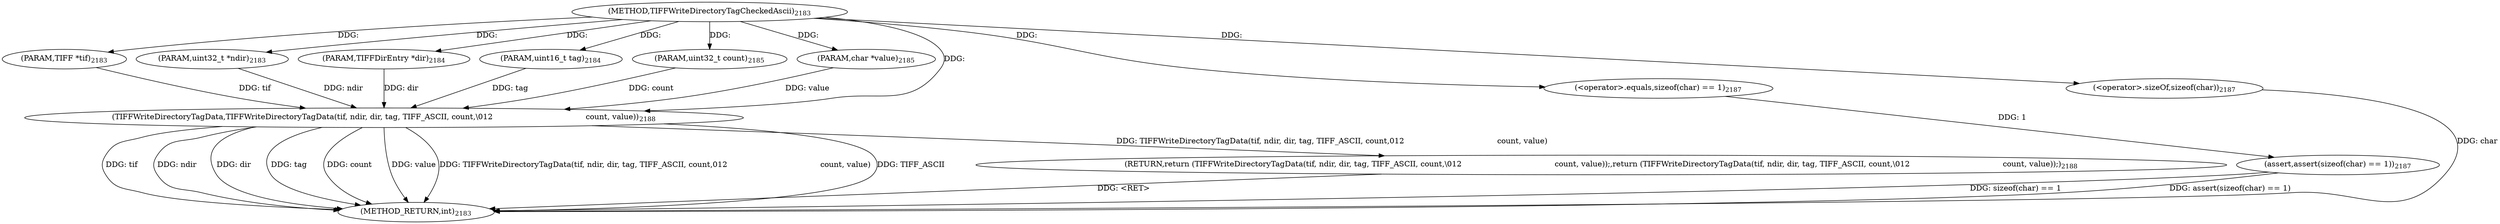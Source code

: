 digraph "TIFFWriteDirectoryTagCheckedAscii" {  
"69853" [label = <(METHOD,TIFFWriteDirectoryTagCheckedAscii)<SUB>2183</SUB>> ]
"69876" [label = <(METHOD_RETURN,int)<SUB>2183</SUB>> ]
"69854" [label = <(PARAM,TIFF *tif)<SUB>2183</SUB>> ]
"69855" [label = <(PARAM,uint32_t *ndir)<SUB>2183</SUB>> ]
"69856" [label = <(PARAM,TIFFDirEntry *dir)<SUB>2184</SUB>> ]
"69857" [label = <(PARAM,uint16_t tag)<SUB>2184</SUB>> ]
"69858" [label = <(PARAM,uint32_t count)<SUB>2185</SUB>> ]
"69859" [label = <(PARAM,char *value)<SUB>2185</SUB>> ]
"69861" [label = <(assert,assert(sizeof(char) == 1))<SUB>2187</SUB>> ]
"69866" [label = <(RETURN,return (TIFFWriteDirectoryTagData(tif, ndir, dir, tag, TIFF_ASCII, count,\012                                      count, value));,return (TIFFWriteDirectoryTagData(tif, ndir, dir, tag, TIFF_ASCII, count,\012                                      count, value));)<SUB>2188</SUB>> ]
"69867" [label = <(TIFFWriteDirectoryTagData,TIFFWriteDirectoryTagData(tif, ndir, dir, tag, TIFF_ASCII, count,\012                                      count, value))<SUB>2188</SUB>> ]
"69862" [label = <(&lt;operator&gt;.equals,sizeof(char) == 1)<SUB>2187</SUB>> ]
"69863" [label = <(&lt;operator&gt;.sizeOf,sizeof(char))<SUB>2187</SUB>> ]
  "69866" -> "69876"  [ label = "DDG: &lt;RET&gt;"] 
  "69861" -> "69876"  [ label = "DDG: sizeof(char) == 1"] 
  "69861" -> "69876"  [ label = "DDG: assert(sizeof(char) == 1)"] 
  "69867" -> "69876"  [ label = "DDG: tif"] 
  "69867" -> "69876"  [ label = "DDG: ndir"] 
  "69867" -> "69876"  [ label = "DDG: dir"] 
  "69867" -> "69876"  [ label = "DDG: tag"] 
  "69867" -> "69876"  [ label = "DDG: count"] 
  "69867" -> "69876"  [ label = "DDG: value"] 
  "69867" -> "69876"  [ label = "DDG: TIFFWriteDirectoryTagData(tif, ndir, dir, tag, TIFF_ASCII, count,\012                                      count, value)"] 
  "69863" -> "69876"  [ label = "DDG: char"] 
  "69867" -> "69876"  [ label = "DDG: TIFF_ASCII"] 
  "69853" -> "69854"  [ label = "DDG: "] 
  "69853" -> "69855"  [ label = "DDG: "] 
  "69853" -> "69856"  [ label = "DDG: "] 
  "69853" -> "69857"  [ label = "DDG: "] 
  "69853" -> "69858"  [ label = "DDG: "] 
  "69853" -> "69859"  [ label = "DDG: "] 
  "69867" -> "69866"  [ label = "DDG: TIFFWriteDirectoryTagData(tif, ndir, dir, tag, TIFF_ASCII, count,\012                                      count, value)"] 
  "69862" -> "69861"  [ label = "DDG: 1"] 
  "69853" -> "69862"  [ label = "DDG: "] 
  "69854" -> "69867"  [ label = "DDG: tif"] 
  "69853" -> "69867"  [ label = "DDG: "] 
  "69855" -> "69867"  [ label = "DDG: ndir"] 
  "69856" -> "69867"  [ label = "DDG: dir"] 
  "69857" -> "69867"  [ label = "DDG: tag"] 
  "69858" -> "69867"  [ label = "DDG: count"] 
  "69859" -> "69867"  [ label = "DDG: value"] 
  "69853" -> "69863"  [ label = "DDG: "] 
}
